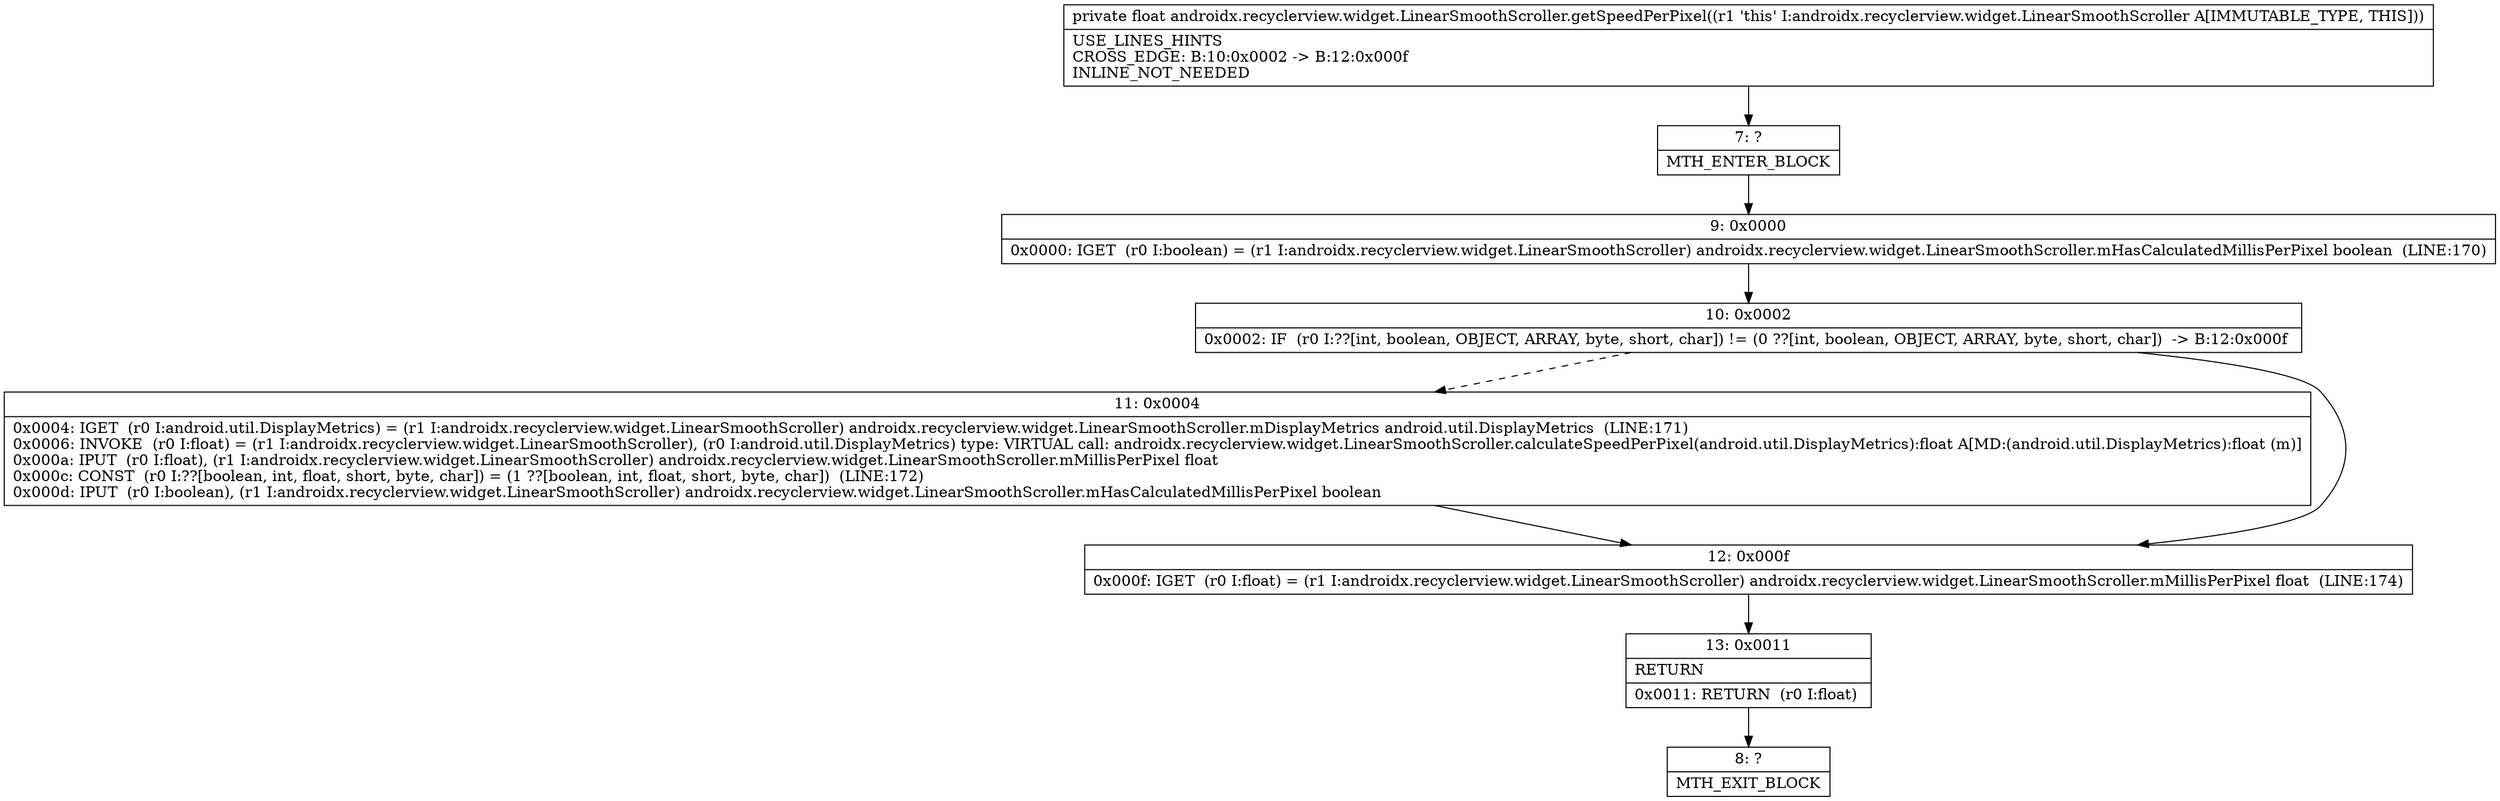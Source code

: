 digraph "CFG forandroidx.recyclerview.widget.LinearSmoothScroller.getSpeedPerPixel()F" {
Node_7 [shape=record,label="{7\:\ ?|MTH_ENTER_BLOCK\l}"];
Node_9 [shape=record,label="{9\:\ 0x0000|0x0000: IGET  (r0 I:boolean) = (r1 I:androidx.recyclerview.widget.LinearSmoothScroller) androidx.recyclerview.widget.LinearSmoothScroller.mHasCalculatedMillisPerPixel boolean  (LINE:170)\l}"];
Node_10 [shape=record,label="{10\:\ 0x0002|0x0002: IF  (r0 I:??[int, boolean, OBJECT, ARRAY, byte, short, char]) != (0 ??[int, boolean, OBJECT, ARRAY, byte, short, char])  \-\> B:12:0x000f \l}"];
Node_11 [shape=record,label="{11\:\ 0x0004|0x0004: IGET  (r0 I:android.util.DisplayMetrics) = (r1 I:androidx.recyclerview.widget.LinearSmoothScroller) androidx.recyclerview.widget.LinearSmoothScroller.mDisplayMetrics android.util.DisplayMetrics  (LINE:171)\l0x0006: INVOKE  (r0 I:float) = (r1 I:androidx.recyclerview.widget.LinearSmoothScroller), (r0 I:android.util.DisplayMetrics) type: VIRTUAL call: androidx.recyclerview.widget.LinearSmoothScroller.calculateSpeedPerPixel(android.util.DisplayMetrics):float A[MD:(android.util.DisplayMetrics):float (m)]\l0x000a: IPUT  (r0 I:float), (r1 I:androidx.recyclerview.widget.LinearSmoothScroller) androidx.recyclerview.widget.LinearSmoothScroller.mMillisPerPixel float \l0x000c: CONST  (r0 I:??[boolean, int, float, short, byte, char]) = (1 ??[boolean, int, float, short, byte, char])  (LINE:172)\l0x000d: IPUT  (r0 I:boolean), (r1 I:androidx.recyclerview.widget.LinearSmoothScroller) androidx.recyclerview.widget.LinearSmoothScroller.mHasCalculatedMillisPerPixel boolean \l}"];
Node_12 [shape=record,label="{12\:\ 0x000f|0x000f: IGET  (r0 I:float) = (r1 I:androidx.recyclerview.widget.LinearSmoothScroller) androidx.recyclerview.widget.LinearSmoothScroller.mMillisPerPixel float  (LINE:174)\l}"];
Node_13 [shape=record,label="{13\:\ 0x0011|RETURN\l|0x0011: RETURN  (r0 I:float) \l}"];
Node_8 [shape=record,label="{8\:\ ?|MTH_EXIT_BLOCK\l}"];
MethodNode[shape=record,label="{private float androidx.recyclerview.widget.LinearSmoothScroller.getSpeedPerPixel((r1 'this' I:androidx.recyclerview.widget.LinearSmoothScroller A[IMMUTABLE_TYPE, THIS]))  | USE_LINES_HINTS\lCROSS_EDGE: B:10:0x0002 \-\> B:12:0x000f\lINLINE_NOT_NEEDED\l}"];
MethodNode -> Node_7;Node_7 -> Node_9;
Node_9 -> Node_10;
Node_10 -> Node_11[style=dashed];
Node_10 -> Node_12;
Node_11 -> Node_12;
Node_12 -> Node_13;
Node_13 -> Node_8;
}

